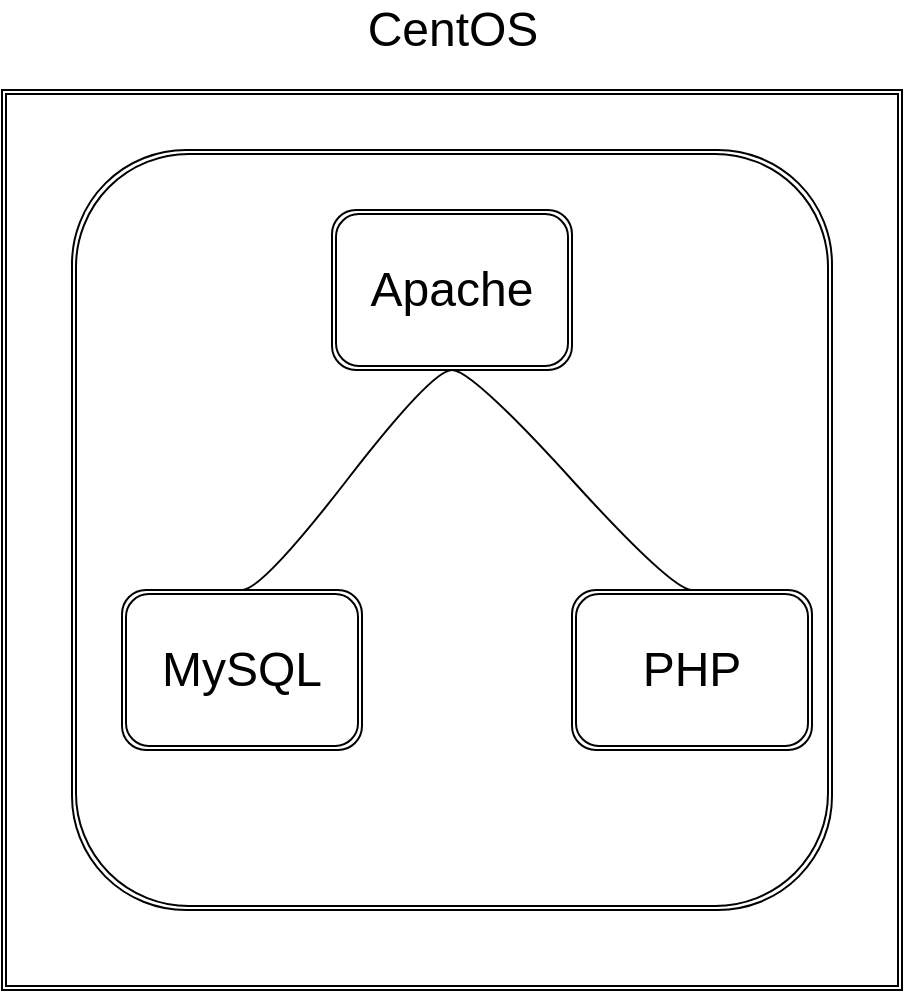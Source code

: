 <mxfile>
    <diagram id="3eDmHzyK60lM-5EOJD7F" name="ページ1">
        <mxGraphModel dx="1304" dy="735" grid="1" gridSize="10" guides="1" tooltips="1" connect="1" arrows="1" fold="1" page="1" pageScale="1" pageWidth="827" pageHeight="1169" math="0" shadow="0">
            <root>
                <mxCell id="0"/>
                <mxCell id="1" parent="0"/>
                <mxCell id="27" value="" style="shape=ext;double=1;whiteSpace=wrap;html=1;aspect=fixed;fontSize=24;" vertex="1" parent="1">
                    <mxGeometry x="100" y="110" width="450" height="450" as="geometry"/>
                </mxCell>
                <mxCell id="28" value="" style="shape=ext;double=1;rounded=1;whiteSpace=wrap;html=1;fontSize=24;" vertex="1" parent="1">
                    <mxGeometry x="135" y="140" width="380" height="380" as="geometry"/>
                </mxCell>
                <mxCell id="29" value="CentOS" style="text;html=1;align=center;verticalAlign=middle;resizable=0;points=[];autosize=1;strokeColor=none;fillColor=none;fontSize=24;" vertex="1" parent="1">
                    <mxGeometry x="275" y="65" width="100" height="30" as="geometry"/>
                </mxCell>
                <mxCell id="30" value="Apache" style="shape=ext;double=1;rounded=1;whiteSpace=wrap;html=1;fontSize=24;" vertex="1" parent="1">
                    <mxGeometry x="265" y="170" width="120" height="80" as="geometry"/>
                </mxCell>
                <mxCell id="31" value="MySQL" style="shape=ext;double=1;rounded=1;whiteSpace=wrap;html=1;fontSize=24;" vertex="1" parent="1">
                    <mxGeometry x="160" y="360" width="120" height="80" as="geometry"/>
                </mxCell>
                <mxCell id="32" value="PHP" style="shape=ext;double=1;rounded=1;whiteSpace=wrap;html=1;fontSize=24;" vertex="1" parent="1">
                    <mxGeometry x="385" y="360" width="120" height="80" as="geometry"/>
                </mxCell>
                <mxCell id="37" value="" style="edgeStyle=entityRelationEdgeStyle;startArrow=none;endArrow=none;segment=10;curved=1;fontSize=24;entryX=0.5;entryY=0;entryDx=0;entryDy=0;exitX=0.5;exitY=1;exitDx=0;exitDy=0;" edge="1" target="32" parent="1" source="30">
                    <mxGeometry relative="1" as="geometry">
                        <mxPoint x="330" y="260" as="sourcePoint"/>
                        <mxPoint x="369.684" y="239.737" as="targetPoint"/>
                    </mxGeometry>
                </mxCell>
                <mxCell id="39" value="" style="edgeStyle=entityRelationEdgeStyle;startArrow=none;endArrow=none;segment=10;curved=1;fontSize=24;exitX=0.5;exitY=0;exitDx=0;exitDy=0;entryX=0.5;entryY=1;entryDx=0;entryDy=0;" edge="1" target="30" parent="1" source="31">
                    <mxGeometry relative="1" as="geometry">
                        <mxPoint x="330" y="260" as="sourcePoint"/>
                        <mxPoint x="369.684" y="239.737" as="targetPoint"/>
                    </mxGeometry>
                </mxCell>
            </root>
        </mxGraphModel>
    </diagram>
</mxfile>